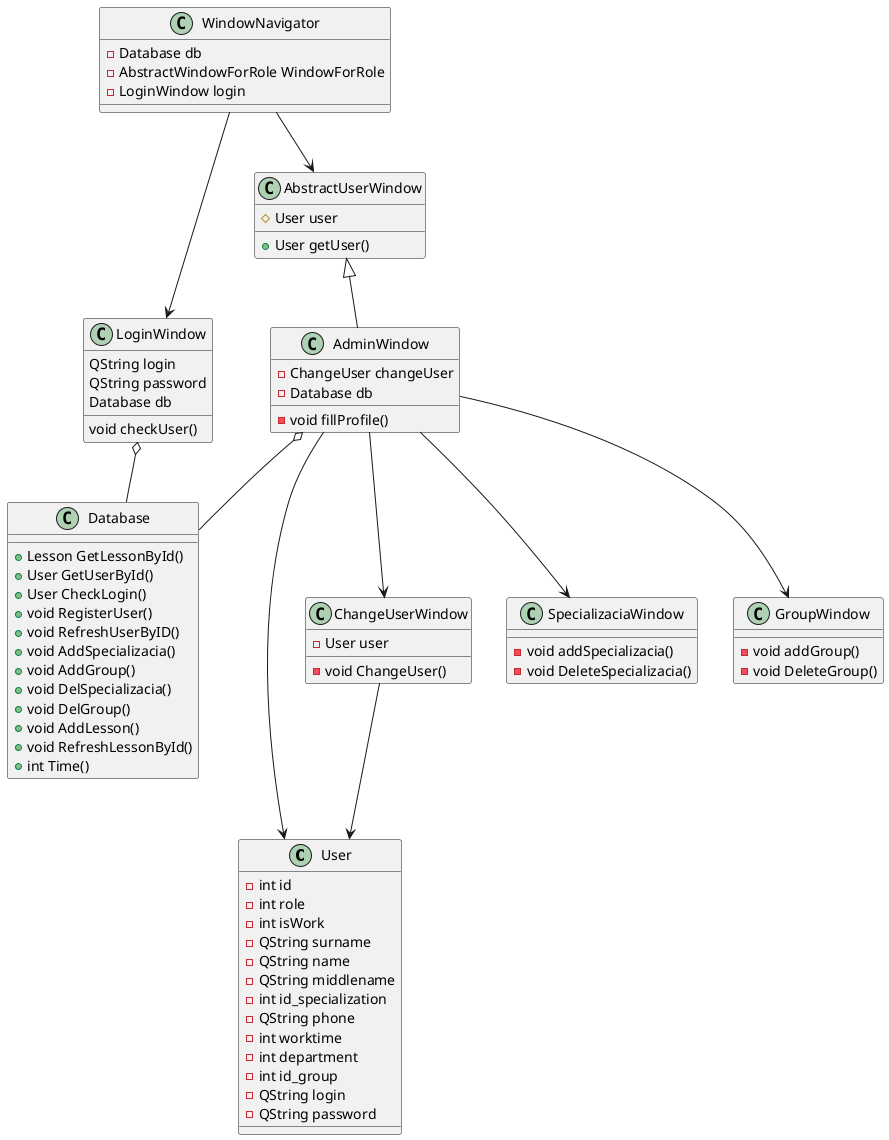 @startuml Admin.wsd

class User{
    -int id
    -int role
    -int isWork
    -QString surname
    -QString name
    -QString middlename
    -int id_specialization
    -QString phone
    -int worktime
    -int department
    -int id_group
    -QString login
    -QString password
}

class  LoginWindow{
   QString login
   QString password
   Database db
   void checkUser()
}

class ChangeUserWindow{
   -User user
   -void ChangeUser()
}

class AbstractUserWindow{
    +User getUser()
    #User user

}

class WindowNavigator{
    -Database db
    -AbstractWindowForRole WindowForRole
    -LoginWindow login
}

class Database {
    +Lesson GetLessonById()
    +User GetUserById()
    +User CheckLogin()
    +void RegisterUser()
    +void RefreshUserByID()
    +void AddSpecializacia()
    +void AddGroup()
    +void DelSpecializacia()
    +void DelGroup()
    +void AddLesson()
    +void RefreshLessonById()
    +int Time()
}

class AdminWindow{
    -ChangeUser changeUser
    -Database db
    -void fillProfile()
}

class SpecializaciaWindow{
    -void addSpecializacia()
    -void DeleteSpecializacia()
}

class GroupWindow{
    -void addGroup()
    -void DeleteGroup()
}

WindowNavigator --> AbstractUserWindow
WindowNavigator --> LoginWindow
AdminWindow --> ChangeUserWindow
AdminWindow --> GroupWindow
AdminWindow --> SpecializaciaWindow
AdminWindow --> User
ChangeUserWindow --> User
LoginWindow o-- Database
AdminWindow o-- Database
AbstractUserWindow <|-- AdminWindow

@enduml